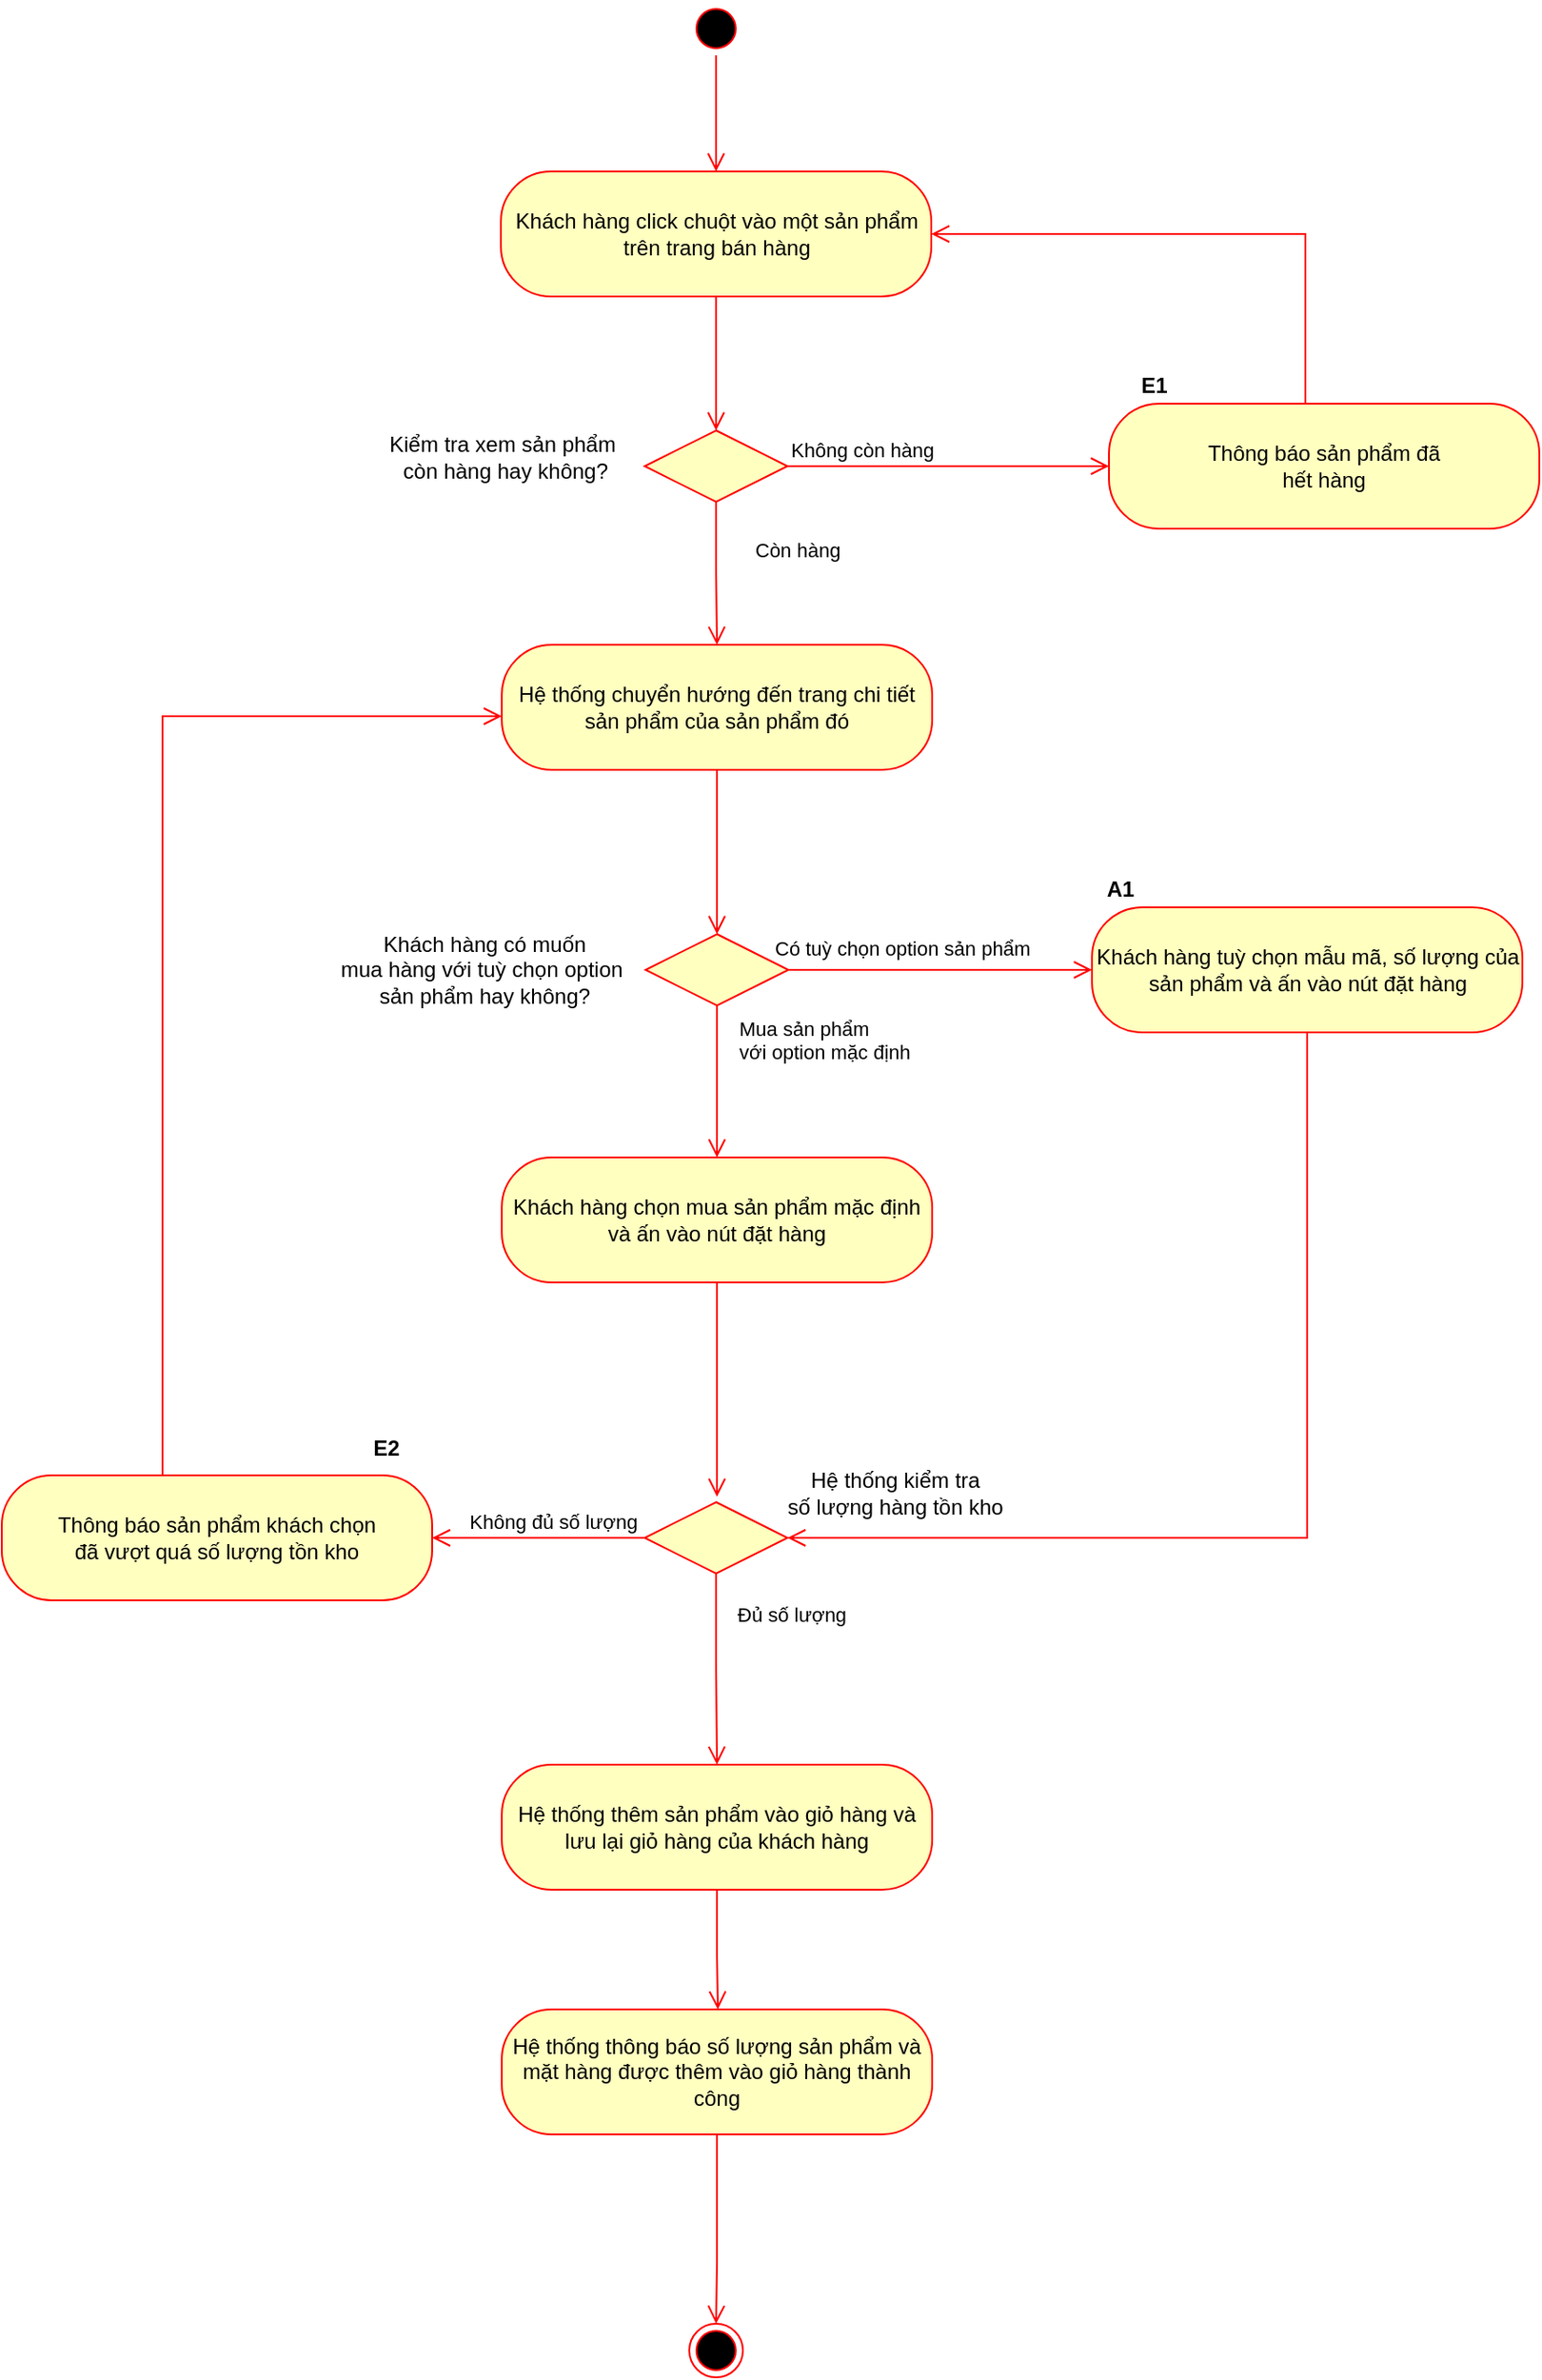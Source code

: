 <mxfile version="16.5.1" type="device"><diagram id="AcsiWmHQyFGquYdm_y9N" name="Page-1"><mxGraphModel dx="2228" dy="2231" grid="1" gridSize="10" guides="1" tooltips="1" connect="0" arrows="1" fold="1" page="1" pageScale="1" pageWidth="850" pageHeight="1100" math="0" shadow="0"><root><mxCell id="0"/><mxCell id="1" parent="0"/><mxCell id="16gyaqh5jp1LO1Qn1m7W-1" value="" style="ellipse;html=1;shape=startState;fillColor=#000000;strokeColor=#ff0000;" parent="1" vertex="1"><mxGeometry x="-40" y="-650" width="30" height="30" as="geometry"/></mxCell><mxCell id="16gyaqh5jp1LO1Qn1m7W-2" value="" style="edgeStyle=orthogonalEdgeStyle;html=1;verticalAlign=bottom;endArrow=open;endSize=8;strokeColor=#ff0000;rounded=0;" parent="1" source="16gyaqh5jp1LO1Qn1m7W-1" target="16gyaqh5jp1LO1Qn1m7W-3" edge="1"><mxGeometry relative="1" as="geometry"><mxPoint x="-34" y="-585" as="targetPoint"/></mxGeometry></mxCell><mxCell id="16gyaqh5jp1LO1Qn1m7W-3" value="Khách hàng click chuột vào một sản phẩm&lt;br&gt;trên trang bán hàng" style="rounded=1;whiteSpace=wrap;html=1;arcSize=40;fontColor=#000000;fillColor=#ffffc0;strokeColor=#ff0000;" parent="1" vertex="1"><mxGeometry x="-145.5" y="-555" width="241" height="70" as="geometry"/></mxCell><mxCell id="16gyaqh5jp1LO1Qn1m7W-6" value="" style="edgeStyle=orthogonalEdgeStyle;html=1;verticalAlign=bottom;endArrow=open;endSize=8;strokeColor=#ff0000;rounded=0;" parent="1" source="16gyaqh5jp1LO1Qn1m7W-8" target="xzK1hDwa9qD_tNPJ9lI4-6" edge="1"><mxGeometry relative="1" as="geometry"><mxPoint x="-29" y="-150" as="targetPoint"/><mxPoint x="-13.976" y="-220" as="sourcePoint"/><Array as="points"/></mxGeometry></mxCell><mxCell id="16gyaqh5jp1LO1Qn1m7W-8" value="Hệ thống chuyển hướng đến trang chi tiết sản phẩm của sản phẩm đó" style="rounded=1;whiteSpace=wrap;html=1;arcSize=40;fontColor=#000000;fillColor=#ffffc0;strokeColor=#ff0000;" parent="1" vertex="1"><mxGeometry x="-145" y="-290" width="241" height="70" as="geometry"/></mxCell><mxCell id="16gyaqh5jp1LO1Qn1m7W-10" value="Hệ thống thêm sản phẩm vào giỏ hàng và lưu lại giỏ hàng của khách hàng" style="rounded=1;whiteSpace=wrap;html=1;arcSize=40;fontColor=#000000;fillColor=#ffffc0;strokeColor=#ff0000;" parent="1" vertex="1"><mxGeometry x="-145" y="337" width="241" height="70" as="geometry"/></mxCell><mxCell id="xzK1hDwa9qD_tNPJ9lI4-1" value="Hệ thống thông báo số lượng sản phẩm và mặt hàng được thêm vào giỏ hàng thành công" style="rounded=1;whiteSpace=wrap;html=1;arcSize=40;fontColor=#000000;fillColor=#ffffc0;strokeColor=#ff0000;" parent="1" vertex="1"><mxGeometry x="-145" y="474" width="241" height="70" as="geometry"/></mxCell><mxCell id="xzK1hDwa9qD_tNPJ9lI4-2" value="" style="edgeStyle=orthogonalEdgeStyle;html=1;verticalAlign=bottom;endArrow=open;endSize=8;strokeColor=#ff0000;rounded=0;" parent="1" source="16gyaqh5jp1LO1Qn1m7W-10" target="xzK1hDwa9qD_tNPJ9lI4-1" edge="1"><mxGeometry relative="1" as="geometry"><mxPoint x="-26" y="477" as="targetPoint"/><mxPoint x="-26" y="407" as="sourcePoint"/><Array as="points"><mxPoint x="-24" y="444"/><mxPoint x="-24" y="444"/></Array></mxGeometry></mxCell><mxCell id="xzK1hDwa9qD_tNPJ9lI4-5" value="" style="edgeStyle=orthogonalEdgeStyle;html=1;verticalAlign=bottom;endArrow=open;endSize=8;strokeColor=#ff0000;rounded=0;" parent="1" source="xzK1hDwa9qD_tNPJ9lI4-16" edge="1"><mxGeometry relative="1" as="geometry"><mxPoint x="-24.5" y="187" as="targetPoint"/><mxPoint x="-24.5" y="67" as="sourcePoint"/><Array as="points"/></mxGeometry></mxCell><mxCell id="xzK1hDwa9qD_tNPJ9lI4-6" value="" style="rhombus;whiteSpace=wrap;html=1;fillColor=#ffffc0;strokeColor=#ff0000;" parent="1" vertex="1"><mxGeometry x="-64.5" y="-128" width="80" height="40" as="geometry"/></mxCell><mxCell id="xzK1hDwa9qD_tNPJ9lI4-13" value="" style="edgeStyle=orthogonalEdgeStyle;html=1;verticalAlign=bottom;endArrow=open;endSize=8;strokeColor=#ff0000;rounded=0;" parent="1" source="xzK1hDwa9qD_tNPJ9lI4-15" target="xzK1hDwa9qD_tNPJ9lI4-26" edge="1"><mxGeometry relative="1" as="geometry"><mxPoint x="96" y="222" as="targetPoint"/><mxPoint x="286.5" y="-73" as="sourcePoint"/><Array as="points"><mxPoint x="306" y="210"/></Array></mxGeometry></mxCell><mxCell id="xzK1hDwa9qD_tNPJ9lI4-14" value="&lt;b&gt;A1&lt;/b&gt;" style="text;html=1;align=center;verticalAlign=middle;resizable=0;points=[];autosize=1;strokeColor=none;fillColor=none;" parent="1" vertex="1"><mxGeometry x="185.5" y="-163" width="30" height="20" as="geometry"/></mxCell><mxCell id="xzK1hDwa9qD_tNPJ9lI4-15" value="Khách hàng tuỳ chọn mẫu mã, số lượng của sản phẩm và ấn vào nút đặt hàng" style="rounded=1;whiteSpace=wrap;html=1;arcSize=40;fontColor=#000000;fillColor=#ffffc0;strokeColor=#ff0000;" parent="1" vertex="1"><mxGeometry x="185.5" y="-143" width="241" height="70" as="geometry"/></mxCell><mxCell id="xzK1hDwa9qD_tNPJ9lI4-16" value="Khách hàng chọn mua sản phẩm mặc định và ấn vào nút đặt hàng" style="rounded=1;whiteSpace=wrap;html=1;arcSize=40;fontColor=#000000;fillColor=#ffffc0;strokeColor=#ff0000;" parent="1" vertex="1"><mxGeometry x="-145" y="-3" width="241" height="70" as="geometry"/></mxCell><mxCell id="xzK1hDwa9qD_tNPJ9lI4-18" value="Có tuỳ chọn option sản phẩm" style="edgeStyle=orthogonalEdgeStyle;html=1;align=left;verticalAlign=top;endArrow=open;endSize=8;strokeColor=#ff0000;rounded=0;" parent="1" source="xzK1hDwa9qD_tNPJ9lI4-6" target="xzK1hDwa9qD_tNPJ9lI4-15" edge="1"><mxGeometry x="-1" y="27" relative="1" as="geometry"><mxPoint x="-24.5" y="-3" as="targetPoint"/><mxPoint x="-24.5" y="-88" as="sourcePoint"/><mxPoint x="-10" y="2" as="offset"/></mxGeometry></mxCell><mxCell id="xzK1hDwa9qD_tNPJ9lI4-19" value="Mua sản phẩm &lt;br&gt;với option mặc định" style="edgeStyle=orthogonalEdgeStyle;html=1;align=left;verticalAlign=bottom;endArrow=open;endSize=8;strokeColor=#ff0000;rounded=0;" parent="1" source="xzK1hDwa9qD_tNPJ9lI4-6" target="xzK1hDwa9qD_tNPJ9lI4-16" edge="1"><mxGeometry x="-0.176" y="10" relative="1" as="geometry"><mxPoint x="175.5" y="-108" as="targetPoint"/><mxPoint x="15.5" y="-108" as="sourcePoint"/><mxPoint as="offset"/></mxGeometry></mxCell><mxCell id="xzK1hDwa9qD_tNPJ9lI4-26" value="" style="rhombus;whiteSpace=wrap;html=1;fillColor=#ffffc0;strokeColor=#ff0000;" parent="1" vertex="1"><mxGeometry x="-65" y="190" width="80" height="40" as="geometry"/></mxCell><mxCell id="xzK1hDwa9qD_tNPJ9lI4-27" value="Không đủ số lượng" style="edgeStyle=orthogonalEdgeStyle;html=1;align=left;verticalAlign=bottom;endArrow=open;endSize=8;strokeColor=#ff0000;rounded=0;" parent="1" source="xzK1hDwa9qD_tNPJ9lI4-26" target="xzK1hDwa9qD_tNPJ9lI4-31" edge="1"><mxGeometry x="0.681" relative="1" as="geometry"><mxPoint x="-265" y="90" as="targetPoint"/><Array as="points"><mxPoint x="-265" y="210"/></Array><mxPoint as="offset"/></mxGeometry></mxCell><mxCell id="xzK1hDwa9qD_tNPJ9lI4-28" value="Đủ số lượng" style="edgeStyle=orthogonalEdgeStyle;html=1;align=left;verticalAlign=top;endArrow=open;endSize=8;strokeColor=#ff0000;rounded=0;" parent="1" source="xzK1hDwa9qD_tNPJ9lI4-26" target="16gyaqh5jp1LO1Qn1m7W-10" edge="1"><mxGeometry x="-0.814" y="10" relative="1" as="geometry"><mxPoint x="-25" y="290" as="targetPoint"/><mxPoint as="offset"/></mxGeometry></mxCell><mxCell id="xzK1hDwa9qD_tNPJ9lI4-29" value="Hệ thống kiểm tra&lt;br&gt;số lượng hàng tồn kho" style="text;html=1;align=center;verticalAlign=middle;resizable=0;points=[];autosize=1;strokeColor=none;fillColor=none;" parent="1" vertex="1"><mxGeometry x="5" y="170" width="140" height="30" as="geometry"/></mxCell><mxCell id="xzK1hDwa9qD_tNPJ9lI4-30" value="Khách hàng có muốn&lt;br&gt;mua hàng với tuỳ chọn option&amp;nbsp;&lt;br&gt;sản phẩm hay không?" style="text;html=1;align=center;verticalAlign=middle;resizable=0;points=[];autosize=1;strokeColor=none;fillColor=none;" parent="1" vertex="1"><mxGeometry x="-245" y="-133" width="180" height="50" as="geometry"/></mxCell><mxCell id="xzK1hDwa9qD_tNPJ9lI4-31" value="Thông báo sản phẩm khách chọn &lt;br&gt;đã vượt quá số lượng tồn kho" style="rounded=1;whiteSpace=wrap;html=1;arcSize=40;fontColor=#000000;fillColor=#ffffc0;strokeColor=#ff0000;" parent="1" vertex="1"><mxGeometry x="-425" y="175" width="241" height="70" as="geometry"/></mxCell><mxCell id="xzK1hDwa9qD_tNPJ9lI4-32" value="" style="edgeStyle=orthogonalEdgeStyle;html=1;verticalAlign=bottom;endArrow=open;endSize=8;strokeColor=#ff0000;rounded=0;" parent="1" source="xzK1hDwa9qD_tNPJ9lI4-31" target="16gyaqh5jp1LO1Qn1m7W-8" edge="1"><mxGeometry relative="1" as="geometry"><mxPoint x="-14.5" y="197" as="targetPoint"/><mxPoint x="-14.5" y="77" as="sourcePoint"/><Array as="points"><mxPoint x="-335" y="-250"/></Array></mxGeometry></mxCell><mxCell id="xzK1hDwa9qD_tNPJ9lI4-33" value="" style="rhombus;whiteSpace=wrap;html=1;fillColor=#ffffc0;strokeColor=#ff0000;" parent="1" vertex="1"><mxGeometry x="-65" y="-410" width="80" height="40" as="geometry"/></mxCell><mxCell id="xzK1hDwa9qD_tNPJ9lI4-34" value="Không còn hàng" style="edgeStyle=orthogonalEdgeStyle;html=1;align=left;verticalAlign=bottom;endArrow=open;endSize=8;strokeColor=#ff0000;rounded=0;" parent="1" source="xzK1hDwa9qD_tNPJ9lI4-33" target="xzK1hDwa9qD_tNPJ9lI4-38" edge="1"><mxGeometry x="-1" relative="1" as="geometry"><mxPoint x="115" y="-390" as="targetPoint"/></mxGeometry></mxCell><mxCell id="xzK1hDwa9qD_tNPJ9lI4-35" value="Còn hàng" style="edgeStyle=orthogonalEdgeStyle;html=1;align=left;verticalAlign=top;endArrow=open;endSize=8;strokeColor=#ff0000;rounded=0;" parent="1" source="xzK1hDwa9qD_tNPJ9lI4-33" target="16gyaqh5jp1LO1Qn1m7W-8" edge="1"><mxGeometry x="-0.667" y="20" relative="1" as="geometry"><mxPoint x="-25" y="-305" as="targetPoint"/><mxPoint as="offset"/></mxGeometry></mxCell><mxCell id="xzK1hDwa9qD_tNPJ9lI4-36" value="Kiểm tra xem sản phẩm&lt;br&gt;&amp;nbsp;còn hàng hay không?" style="text;html=1;align=center;verticalAlign=middle;resizable=0;points=[];autosize=1;strokeColor=none;fillColor=none;" parent="1" vertex="1"><mxGeometry x="-215" y="-410" width="140" height="30" as="geometry"/></mxCell><mxCell id="xzK1hDwa9qD_tNPJ9lI4-37" value="" style="edgeStyle=orthogonalEdgeStyle;html=1;verticalAlign=bottom;endArrow=open;endSize=8;strokeColor=#ff0000;rounded=0;" parent="1" source="16gyaqh5jp1LO1Qn1m7W-3" target="xzK1hDwa9qD_tNPJ9lI4-33" edge="1"><mxGeometry relative="1" as="geometry"><mxPoint x="-14.5" y="-118" as="targetPoint"/><mxPoint x="-14.5" y="-210" as="sourcePoint"/><Array as="points"/></mxGeometry></mxCell><mxCell id="xzK1hDwa9qD_tNPJ9lI4-38" value="Thông báo sản phẩm đã&lt;br&gt;hết hàng" style="rounded=1;whiteSpace=wrap;html=1;arcSize=40;fontColor=#000000;fillColor=#ffffc0;strokeColor=#ff0000;" parent="1" vertex="1"><mxGeometry x="195" y="-425" width="241" height="70" as="geometry"/></mxCell><mxCell id="xzK1hDwa9qD_tNPJ9lI4-39" value="" style="edgeStyle=orthogonalEdgeStyle;html=1;verticalAlign=bottom;endArrow=open;endSize=8;strokeColor=#ff0000;rounded=0;" parent="1" source="xzK1hDwa9qD_tNPJ9lI4-38" target="16gyaqh5jp1LO1Qn1m7W-3" edge="1"><mxGeometry relative="1" as="geometry"><mxPoint x="-15" y="-400.0" as="targetPoint"/><mxPoint x="-15" y="-475.0" as="sourcePoint"/><Array as="points"><mxPoint x="305" y="-520"/></Array></mxGeometry></mxCell><mxCell id="xzK1hDwa9qD_tNPJ9lI4-40" value="&lt;b&gt;E1&lt;/b&gt;" style="text;html=1;align=center;verticalAlign=middle;resizable=0;points=[];autosize=1;strokeColor=none;fillColor=none;" parent="1" vertex="1"><mxGeometry x="205" y="-445" width="30" height="20" as="geometry"/></mxCell><mxCell id="xzK1hDwa9qD_tNPJ9lI4-41" value="&lt;b&gt;E2&lt;/b&gt;" style="text;html=1;align=center;verticalAlign=middle;resizable=0;points=[];autosize=1;strokeColor=none;fillColor=none;" parent="1" vertex="1"><mxGeometry x="-225" y="150" width="30" height="20" as="geometry"/></mxCell><mxCell id="xzK1hDwa9qD_tNPJ9lI4-42" value="" style="ellipse;html=1;shape=endState;fillColor=#000000;strokeColor=#ff0000;" parent="1" vertex="1"><mxGeometry x="-40" y="650" width="30" height="30" as="geometry"/></mxCell><mxCell id="xzK1hDwa9qD_tNPJ9lI4-43" value="" style="edgeStyle=orthogonalEdgeStyle;html=1;verticalAlign=bottom;endArrow=open;endSize=8;strokeColor=#ff0000;rounded=0;" parent="1" source="xzK1hDwa9qD_tNPJ9lI4-1" target="xzK1hDwa9qD_tNPJ9lI4-42" edge="1"><mxGeometry relative="1" as="geometry"><mxPoint x="200" y="627" as="targetPoint"/><mxPoint x="200" y="560" as="sourcePoint"/><Array as="points"><mxPoint x="-25" y="615"/></Array></mxGeometry></mxCell></root></mxGraphModel></diagram></mxfile>